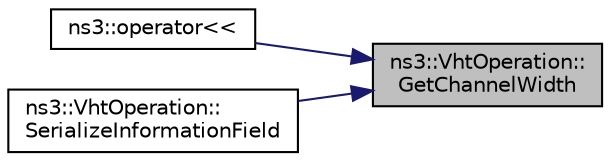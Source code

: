 digraph "ns3::VhtOperation::GetChannelWidth"
{
 // LATEX_PDF_SIZE
  edge [fontname="Helvetica",fontsize="10",labelfontname="Helvetica",labelfontsize="10"];
  node [fontname="Helvetica",fontsize="10",shape=record];
  rankdir="RL";
  Node1 [label="ns3::VhtOperation::\lGetChannelWidth",height=0.2,width=0.4,color="black", fillcolor="grey75", style="filled", fontcolor="black",tooltip="Return the Channel Width field in the VHT Operation information element."];
  Node1 -> Node2 [dir="back",color="midnightblue",fontsize="10",style="solid",fontname="Helvetica"];
  Node2 [label="ns3::operator\<\<",height=0.2,width=0.4,color="black", fillcolor="white", style="filled",URL="$namespacens3.html#a130046800fb142349fb2315adcb8fbef",tooltip="output stream output operator"];
  Node1 -> Node3 [dir="back",color="midnightblue",fontsize="10",style="solid",fontname="Helvetica"];
  Node3 [label="ns3::VhtOperation::\lSerializeInformationField",height=0.2,width=0.4,color="black", fillcolor="white", style="filled",URL="$classns3_1_1_vht_operation.html#a2c2fdcf7ad4a559b10e38d7402d6683c",tooltip="Serialize information (i.e., the body of the IE, not including the Element ID and length octets)"];
}
